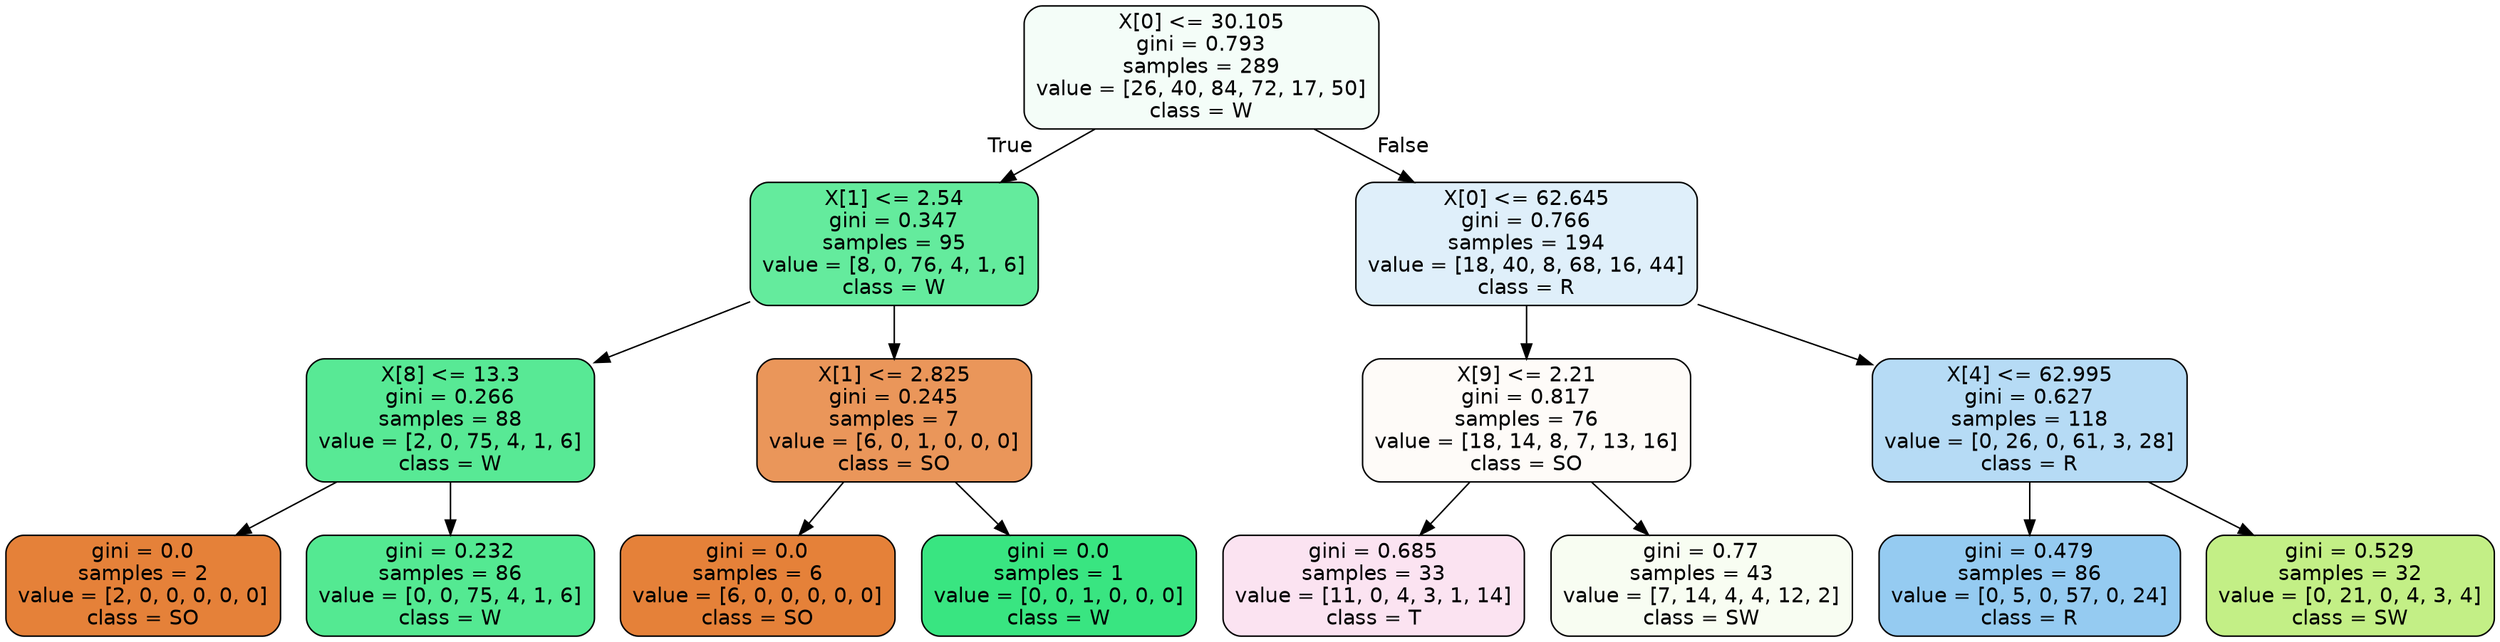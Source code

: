 digraph Tree {
node [shape=box, style="filled, rounded", color="black", fontname=helvetica] ;
edge [fontname=helvetica] ;
0 [label="X[0] <= 30.105\ngini = 0.793\nsamples = 289\nvalue = [26, 40, 84, 72, 17, 50]\nclass = W", fillcolor="#39e5810e"] ;
1 [label="X[1] <= 2.54\ngini = 0.347\nsamples = 95\nvalue = [8, 0, 76, 4, 1, 6]\nclass = W", fillcolor="#39e581c7"] ;
0 -> 1 [labeldistance=2.5, labelangle=45, headlabel="True"] ;
2 [label="X[8] <= 13.3\ngini = 0.266\nsamples = 88\nvalue = [2, 0, 75, 4, 1, 6]\nclass = W", fillcolor="#39e581d7"] ;
1 -> 2 ;
3 [label="gini = 0.0\nsamples = 2\nvalue = [2, 0, 0, 0, 0, 0]\nclass = SO", fillcolor="#e58139ff"] ;
2 -> 3 ;
4 [label="gini = 0.232\nsamples = 86\nvalue = [0, 0, 75, 4, 1, 6]\nclass = W", fillcolor="#39e581dc"] ;
2 -> 4 ;
5 [label="X[1] <= 2.825\ngini = 0.245\nsamples = 7\nvalue = [6, 0, 1, 0, 0, 0]\nclass = SO", fillcolor="#e58139d4"] ;
1 -> 5 ;
6 [label="gini = 0.0\nsamples = 6\nvalue = [6, 0, 0, 0, 0, 0]\nclass = SO", fillcolor="#e58139ff"] ;
5 -> 6 ;
7 [label="gini = 0.0\nsamples = 1\nvalue = [0, 0, 1, 0, 0, 0]\nclass = W", fillcolor="#39e581ff"] ;
5 -> 7 ;
8 [label="X[0] <= 62.645\ngini = 0.766\nsamples = 194\nvalue = [18, 40, 8, 68, 16, 44]\nclass = R", fillcolor="#399de529"] ;
0 -> 8 [labeldistance=2.5, labelangle=-45, headlabel="False"] ;
9 [label="X[9] <= 2.21\ngini = 0.817\nsamples = 76\nvalue = [18, 14, 8, 7, 13, 16]\nclass = SO", fillcolor="#e5813908"] ;
8 -> 9 ;
10 [label="gini = 0.685\nsamples = 33\nvalue = [11, 0, 4, 3, 1, 14]\nclass = T", fillcolor="#e5399d23"] ;
9 -> 10 ;
11 [label="gini = 0.77\nsamples = 43\nvalue = [7, 14, 4, 4, 12, 2]\nclass = SW", fillcolor="#9de53910"] ;
9 -> 11 ;
12 [label="X[4] <= 62.995\ngini = 0.627\nsamples = 118\nvalue = [0, 26, 0, 61, 3, 28]\nclass = R", fillcolor="#399de55d"] ;
8 -> 12 ;
13 [label="gini = 0.479\nsamples = 86\nvalue = [0, 5, 0, 57, 0, 24]\nclass = R", fillcolor="#399de588"] ;
12 -> 13 ;
14 [label="gini = 0.529\nsamples = 32\nvalue = [0, 21, 0, 4, 3, 4]\nclass = SW", fillcolor="#9de5399b"] ;
12 -> 14 ;
}